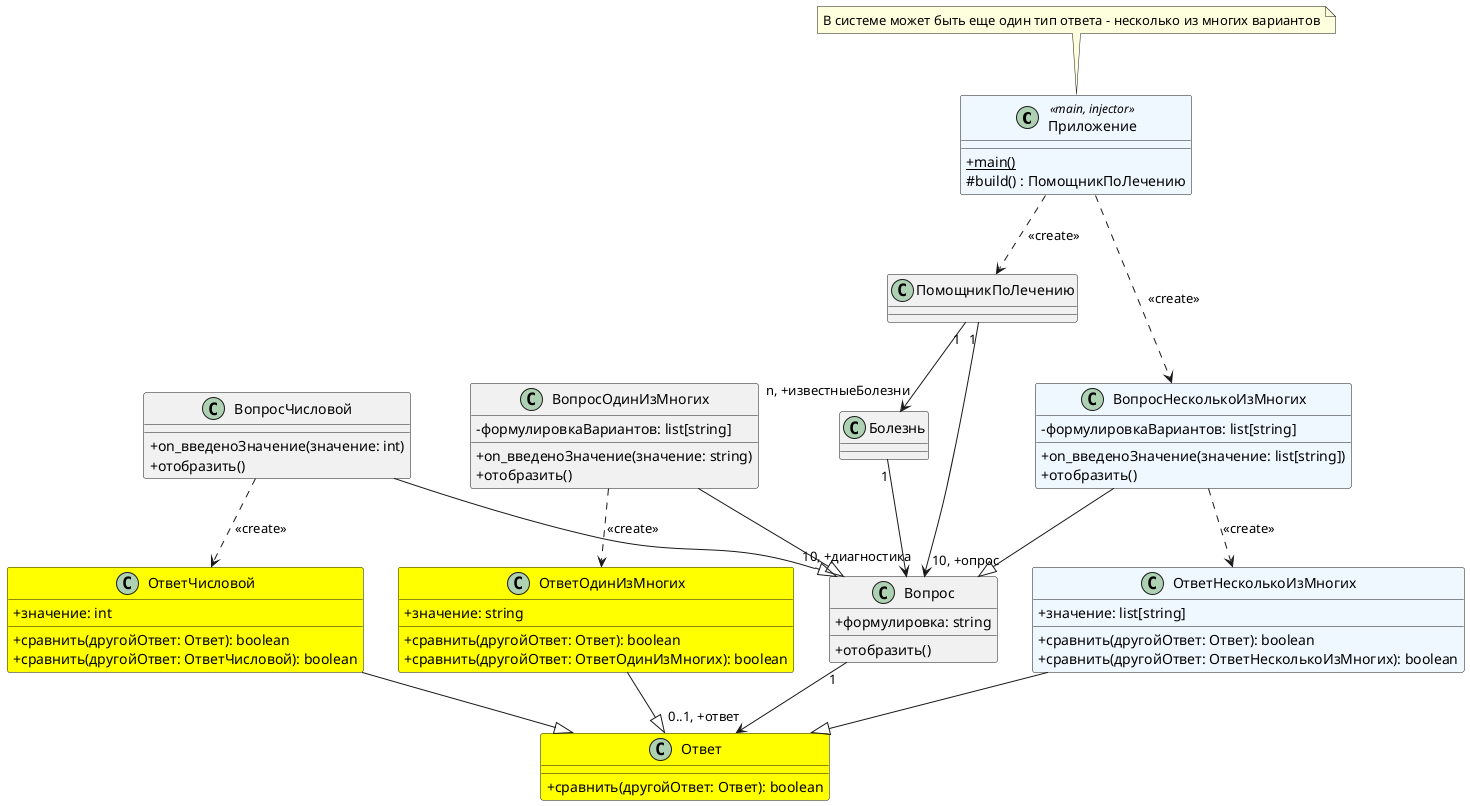 @startuml base
skinparam classAttributeIconSize 0


class Приложение <<main, injector>> {
    + {static} main()
    # build() : ПомощникПоЛечению
}
note top
В системе может быть еще один тип ответа - несколько из многих вариантов
end note
Приложение ..> ПомощникПоЛечению : <<create>>

class Болезнь {
}
Болезнь "1" --> "10, +диагностика" Вопрос
ПомощникПоЛечению "1" --> "n, +известныеБолезни" Болезнь

class Вопрос {
    + формулировка: string
    + отобразить()
}
ПомощникПоЛечению "1" --> "10, +опрос" Вопрос

class Ответ {
    + сравнить(другойОтвет: Ответ): boolean
}
Вопрос "1" --> "0..1, +ответ" Ответ

class ОтветНесколькоИзМногих {
    + значение: list[string]
    + сравнить(другойОтвет: Ответ): boolean
    + сравнить(другойОтвет: ОтветНесколькоИзМногих): boolean
}
ОтветНесколькоИзМногих --|> Ответ


class ОтветЧисловой {
    + значение: int
    + сравнить(другойОтвет: Ответ): boolean
    + сравнить(другойОтвет: ОтветЧисловой): boolean
}
ОтветЧисловой --|> Ответ
class ОтветОдинИзМногих {
    + значение: string
    + сравнить(другойОтвет: Ответ): boolean
    + сравнить(другойОтвет: ОтветОдинИзМногих): boolean
}
ОтветОдинИзМногих --|> Ответ

class ВопросЧисловой {
    + on_введеноЗначение(значение: int)
    + отобразить()
}
ВопросЧисловой --|> Вопрос
ВопросЧисловой ..> ОтветЧисловой: <<create>>

class ВопросОдинИзМногих {
    - формулировкаВариантов: list[string]
    + on_введеноЗначение(значение: string)
    + отобразить()
}
ВопросОдинИзМногих --|> Вопрос
ВопросОдинИзМногих ..> ОтветОдинИзМногих: <<create>>

class ВопросНесколькоИзМногих {
    - формулировкаВариантов: list[string]
    + on_введеноЗначение(значение: list[string])
    + отобразить()
}
ВопросНесколькоИзМногих --|> Вопрос
ВопросНесколькоИзМногих ..> ОтветНесколькоИзМногих: <<create>>
Приложение ..> ВопросНесколькоИзМногих: <<create>>


class Приложение #aliceblue
class ОтветНесколькоИзМногих #aliceblue
class ВопросНесколькоИзМногих #aliceblue

class Ответ #Yellow
class ОтветЧисловой #Yellow
class ОтветОдинИзМногих #Yellow

@enduml